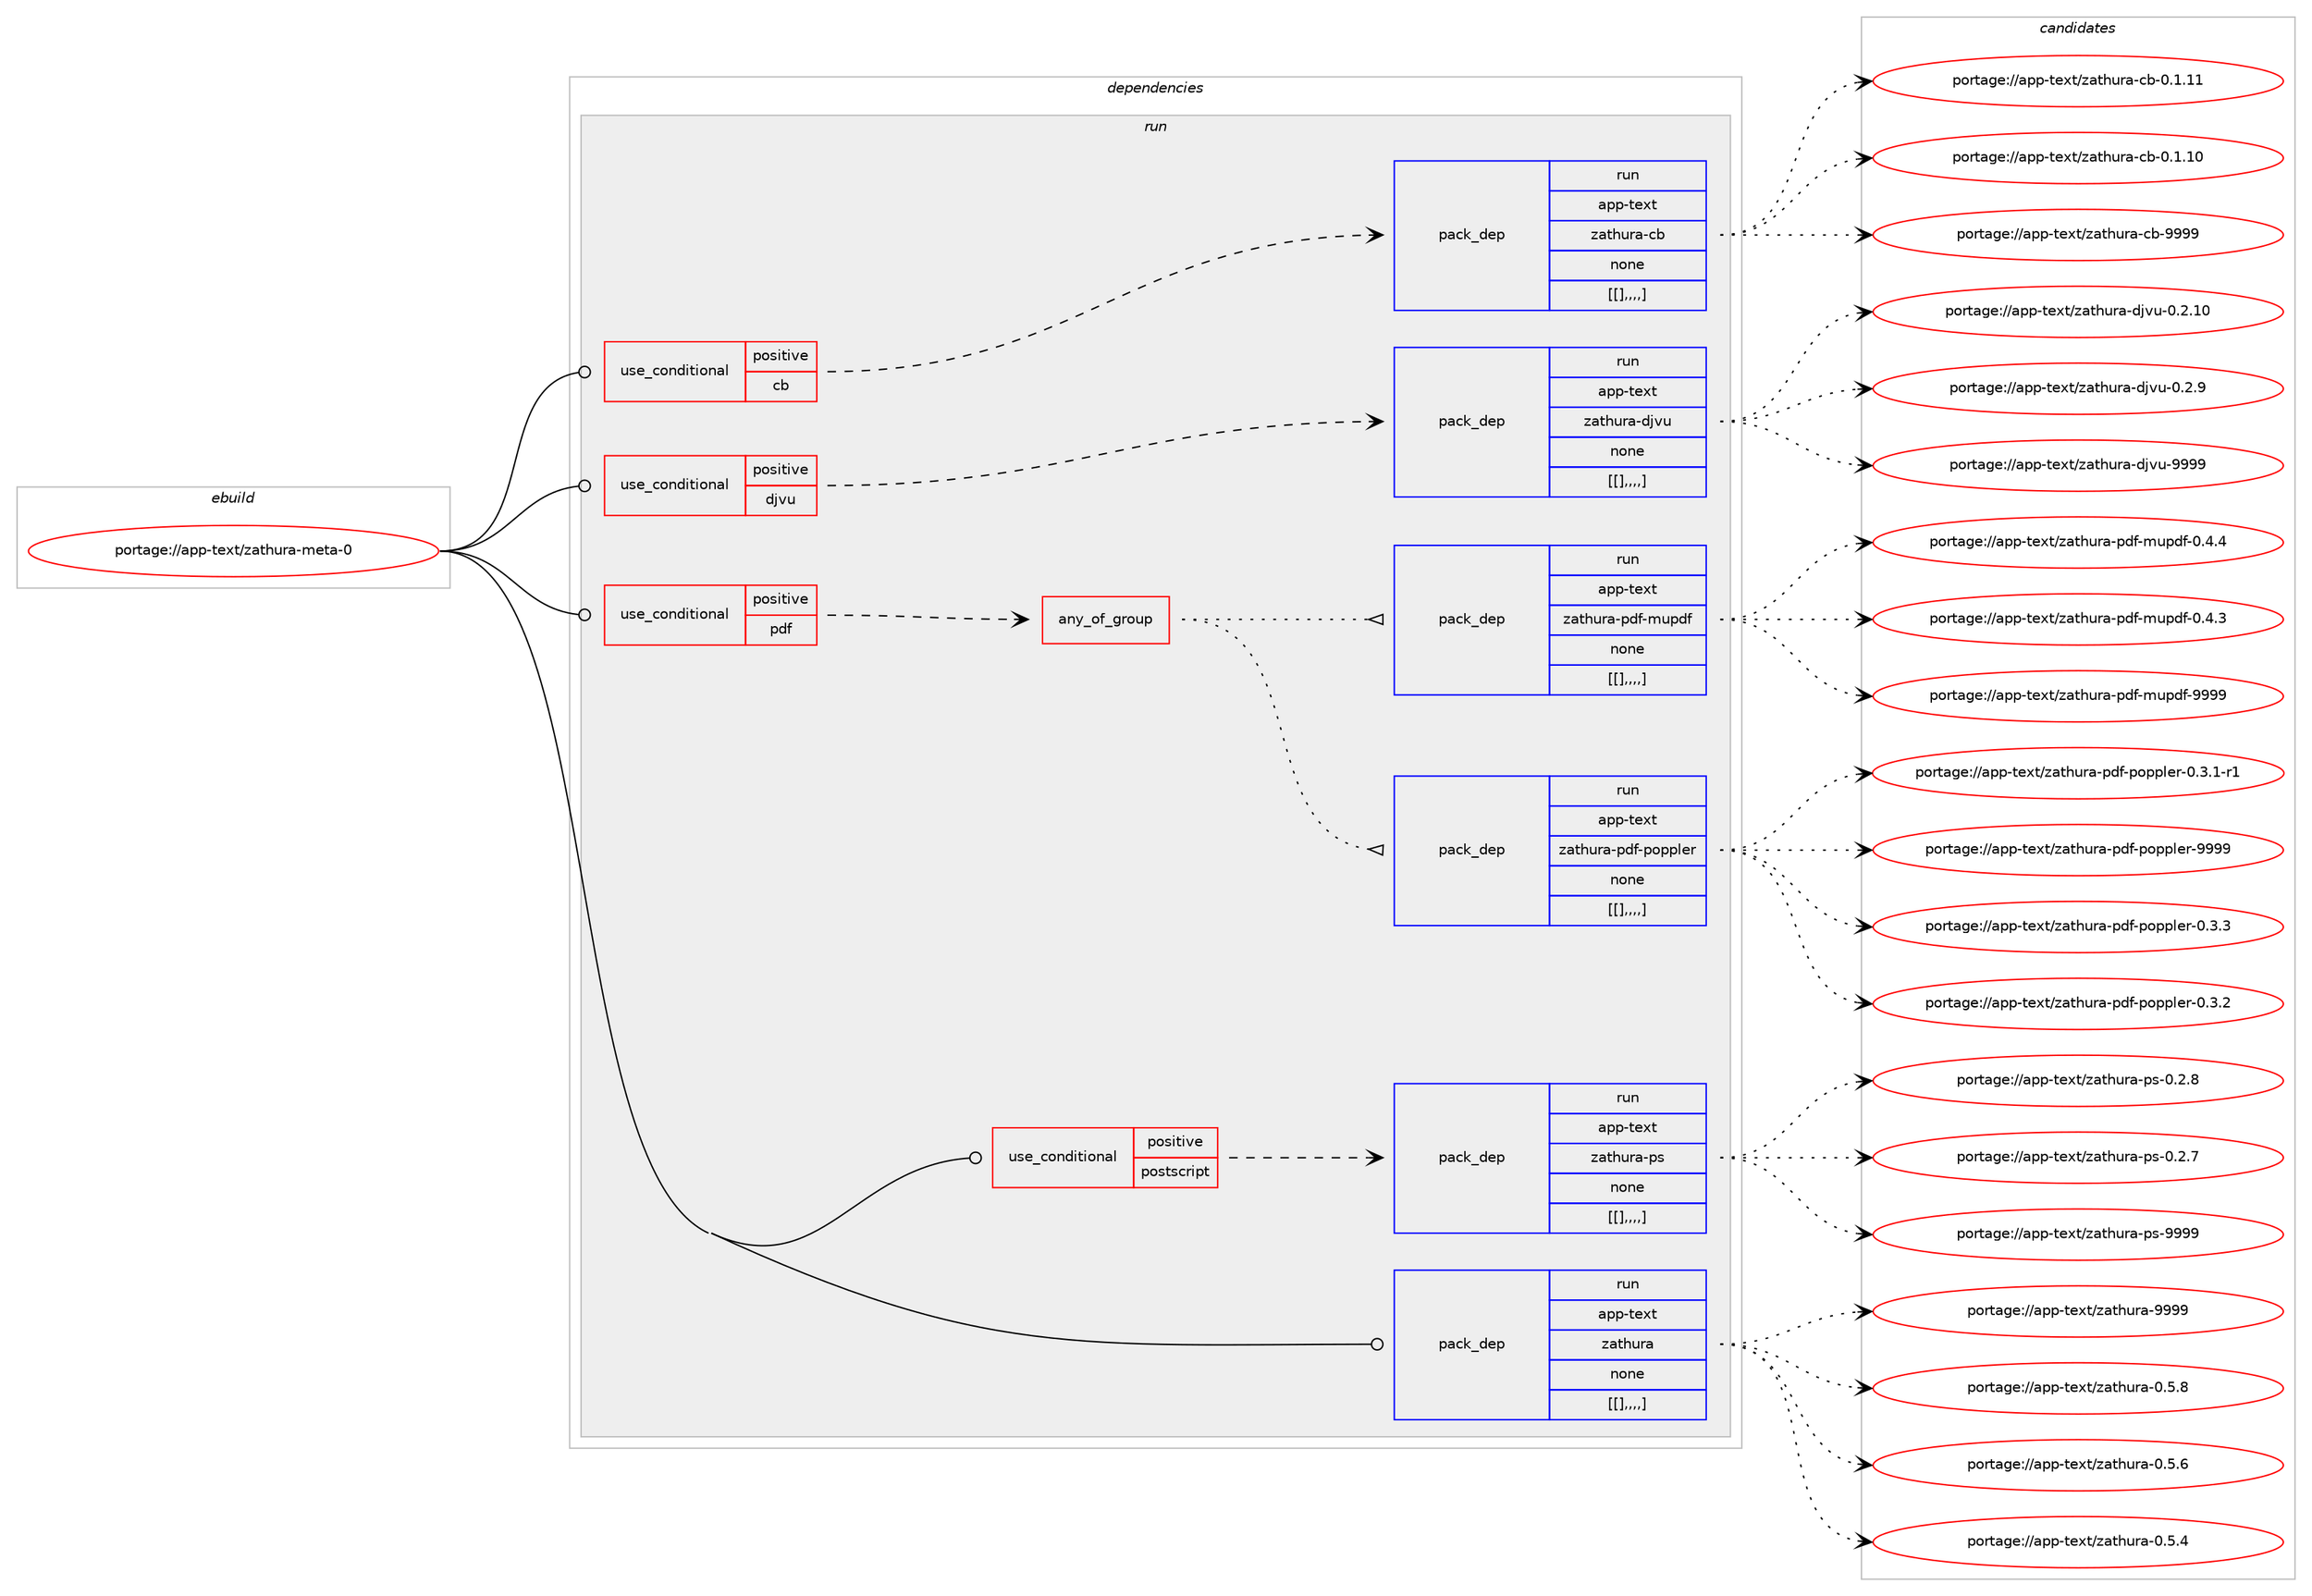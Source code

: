 digraph prolog {

# *************
# Graph options
# *************

newrank=true;
concentrate=true;
compound=true;
graph [rankdir=LR,fontname=Helvetica,fontsize=10,ranksep=1.5];#, ranksep=2.5, nodesep=0.2];
edge  [arrowhead=vee];
node  [fontname=Helvetica,fontsize=10];

# **********
# The ebuild
# **********

subgraph cluster_leftcol {
color=gray;
label=<<i>ebuild</i>>;
id [label="portage://app-text/zathura-meta-0", color=red, width=4, href="../app-text/zathura-meta-0.svg"];
}

# ****************
# The dependencies
# ****************

subgraph cluster_midcol {
color=gray;
label=<<i>dependencies</i>>;
subgraph cluster_compile {
fillcolor="#eeeeee";
style=filled;
label=<<i>compile</i>>;
}
subgraph cluster_compileandrun {
fillcolor="#eeeeee";
style=filled;
label=<<i>compile and run</i>>;
}
subgraph cluster_run {
fillcolor="#eeeeee";
style=filled;
label=<<i>run</i>>;
subgraph cond17573 {
dependency63190 [label=<<TABLE BORDER="0" CELLBORDER="1" CELLSPACING="0" CELLPADDING="4"><TR><TD ROWSPAN="3" CELLPADDING="10">use_conditional</TD></TR><TR><TD>positive</TD></TR><TR><TD>cb</TD></TR></TABLE>>, shape=none, color=red];
subgraph pack45055 {
dependency63254 [label=<<TABLE BORDER="0" CELLBORDER="1" CELLSPACING="0" CELLPADDING="4" WIDTH="220"><TR><TD ROWSPAN="6" CELLPADDING="30">pack_dep</TD></TR><TR><TD WIDTH="110">run</TD></TR><TR><TD>app-text</TD></TR><TR><TD>zathura-cb</TD></TR><TR><TD>none</TD></TR><TR><TD>[[],,,,]</TD></TR></TABLE>>, shape=none, color=blue];
}
dependency63190:e -> dependency63254:w [weight=20,style="dashed",arrowhead="vee"];
}
id:e -> dependency63190:w [weight=20,style="solid",arrowhead="odot"];
subgraph cond17587 {
dependency63275 [label=<<TABLE BORDER="0" CELLBORDER="1" CELLSPACING="0" CELLPADDING="4"><TR><TD ROWSPAN="3" CELLPADDING="10">use_conditional</TD></TR><TR><TD>positive</TD></TR><TR><TD>djvu</TD></TR></TABLE>>, shape=none, color=red];
subgraph pack45107 {
dependency63292 [label=<<TABLE BORDER="0" CELLBORDER="1" CELLSPACING="0" CELLPADDING="4" WIDTH="220"><TR><TD ROWSPAN="6" CELLPADDING="30">pack_dep</TD></TR><TR><TD WIDTH="110">run</TD></TR><TR><TD>app-text</TD></TR><TR><TD>zathura-djvu</TD></TR><TR><TD>none</TD></TR><TR><TD>[[],,,,]</TD></TR></TABLE>>, shape=none, color=blue];
}
dependency63275:e -> dependency63292:w [weight=20,style="dashed",arrowhead="vee"];
}
id:e -> dependency63275:w [weight=20,style="solid",arrowhead="odot"];
subgraph cond17596 {
dependency63320 [label=<<TABLE BORDER="0" CELLBORDER="1" CELLSPACING="0" CELLPADDING="4"><TR><TD ROWSPAN="3" CELLPADDING="10">use_conditional</TD></TR><TR><TD>positive</TD></TR><TR><TD>pdf</TD></TR></TABLE>>, shape=none, color=red];
subgraph any525 {
dependency63356 [label=<<TABLE BORDER="0" CELLBORDER="1" CELLSPACING="0" CELLPADDING="4"><TR><TD CELLPADDING="10">any_of_group</TD></TR></TABLE>>, shape=none, color=red];subgraph pack45224 {
dependency63435 [label=<<TABLE BORDER="0" CELLBORDER="1" CELLSPACING="0" CELLPADDING="4" WIDTH="220"><TR><TD ROWSPAN="6" CELLPADDING="30">pack_dep</TD></TR><TR><TD WIDTH="110">run</TD></TR><TR><TD>app-text</TD></TR><TR><TD>zathura-pdf-poppler</TD></TR><TR><TD>none</TD></TR><TR><TD>[[],,,,]</TD></TR></TABLE>>, shape=none, color=blue];
}
dependency63356:e -> dependency63435:w [weight=20,style="dotted",arrowhead="oinv"];
subgraph pack45227 {
dependency63452 [label=<<TABLE BORDER="0" CELLBORDER="1" CELLSPACING="0" CELLPADDING="4" WIDTH="220"><TR><TD ROWSPAN="6" CELLPADDING="30">pack_dep</TD></TR><TR><TD WIDTH="110">run</TD></TR><TR><TD>app-text</TD></TR><TR><TD>zathura-pdf-mupdf</TD></TR><TR><TD>none</TD></TR><TR><TD>[[],,,,]</TD></TR></TABLE>>, shape=none, color=blue];
}
dependency63356:e -> dependency63452:w [weight=20,style="dotted",arrowhead="oinv"];
}
dependency63320:e -> dependency63356:w [weight=20,style="dashed",arrowhead="vee"];
}
id:e -> dependency63320:w [weight=20,style="solid",arrowhead="odot"];
subgraph cond17621 {
dependency63457 [label=<<TABLE BORDER="0" CELLBORDER="1" CELLSPACING="0" CELLPADDING="4"><TR><TD ROWSPAN="3" CELLPADDING="10">use_conditional</TD></TR><TR><TD>positive</TD></TR><TR><TD>postscript</TD></TR></TABLE>>, shape=none, color=red];
subgraph pack45267 {
dependency63507 [label=<<TABLE BORDER="0" CELLBORDER="1" CELLSPACING="0" CELLPADDING="4" WIDTH="220"><TR><TD ROWSPAN="6" CELLPADDING="30">pack_dep</TD></TR><TR><TD WIDTH="110">run</TD></TR><TR><TD>app-text</TD></TR><TR><TD>zathura-ps</TD></TR><TR><TD>none</TD></TR><TR><TD>[[],,,,]</TD></TR></TABLE>>, shape=none, color=blue];
}
dependency63457:e -> dependency63507:w [weight=20,style="dashed",arrowhead="vee"];
}
id:e -> dependency63457:w [weight=20,style="solid",arrowhead="odot"];
subgraph pack45324 {
dependency63571 [label=<<TABLE BORDER="0" CELLBORDER="1" CELLSPACING="0" CELLPADDING="4" WIDTH="220"><TR><TD ROWSPAN="6" CELLPADDING="30">pack_dep</TD></TR><TR><TD WIDTH="110">run</TD></TR><TR><TD>app-text</TD></TR><TR><TD>zathura</TD></TR><TR><TD>none</TD></TR><TR><TD>[[],,,,]</TD></TR></TABLE>>, shape=none, color=blue];
}
id:e -> dependency63571:w [weight=20,style="solid",arrowhead="odot"];
}
}

# **************
# The candidates
# **************

subgraph cluster_choices {
rank=same;
color=gray;
label=<<i>candidates</i>>;

subgraph choice43375 {
color=black;
nodesep=1;
choice97112112451161011201164712297116104117114974599984557575757 [label="portage://app-text/zathura-cb-9999", color=red, width=4,href="../app-text/zathura-cb-9999.svg"];
choice971121124511610112011647122971161041171149745999845484649464949 [label="portage://app-text/zathura-cb-0.1.11", color=red, width=4,href="../app-text/zathura-cb-0.1.11.svg"];
choice971121124511610112011647122971161041171149745999845484649464948 [label="portage://app-text/zathura-cb-0.1.10", color=red, width=4,href="../app-text/zathura-cb-0.1.10.svg"];
dependency63254:e -> choice97112112451161011201164712297116104117114974599984557575757:w [style=dotted,weight="100"];
dependency63254:e -> choice971121124511610112011647122971161041171149745999845484649464949:w [style=dotted,weight="100"];
dependency63254:e -> choice971121124511610112011647122971161041171149745999845484649464948:w [style=dotted,weight="100"];
}
subgraph choice43403 {
color=black;
nodesep=1;
choice9711211245116101120116471229711610411711497451001061181174557575757 [label="portage://app-text/zathura-djvu-9999", color=red, width=4,href="../app-text/zathura-djvu-9999.svg"];
choice97112112451161011201164712297116104117114974510010611811745484650464948 [label="portage://app-text/zathura-djvu-0.2.10", color=red, width=4,href="../app-text/zathura-djvu-0.2.10.svg"];
choice971121124511610112011647122971161041171149745100106118117454846504657 [label="portage://app-text/zathura-djvu-0.2.9", color=red, width=4,href="../app-text/zathura-djvu-0.2.9.svg"];
dependency63292:e -> choice9711211245116101120116471229711610411711497451001061181174557575757:w [style=dotted,weight="100"];
dependency63292:e -> choice97112112451161011201164712297116104117114974510010611811745484650464948:w [style=dotted,weight="100"];
dependency63292:e -> choice971121124511610112011647122971161041171149745100106118117454846504657:w [style=dotted,weight="100"];
}
subgraph choice43409 {
color=black;
nodesep=1;
choice971121124511610112011647122971161041171149745112100102451121111121121081011144557575757 [label="portage://app-text/zathura-pdf-poppler-9999", color=red, width=4,href="../app-text/zathura-pdf-poppler-9999.svg"];
choice97112112451161011201164712297116104117114974511210010245112111112112108101114454846514651 [label="portage://app-text/zathura-pdf-poppler-0.3.3", color=red, width=4,href="../app-text/zathura-pdf-poppler-0.3.3.svg"];
choice97112112451161011201164712297116104117114974511210010245112111112112108101114454846514650 [label="portage://app-text/zathura-pdf-poppler-0.3.2", color=red, width=4,href="../app-text/zathura-pdf-poppler-0.3.2.svg"];
choice971121124511610112011647122971161041171149745112100102451121111121121081011144548465146494511449 [label="portage://app-text/zathura-pdf-poppler-0.3.1-r1", color=red, width=4,href="../app-text/zathura-pdf-poppler-0.3.1-r1.svg"];
dependency63435:e -> choice971121124511610112011647122971161041171149745112100102451121111121121081011144557575757:w [style=dotted,weight="100"];
dependency63435:e -> choice97112112451161011201164712297116104117114974511210010245112111112112108101114454846514651:w [style=dotted,weight="100"];
dependency63435:e -> choice97112112451161011201164712297116104117114974511210010245112111112112108101114454846514650:w [style=dotted,weight="100"];
dependency63435:e -> choice971121124511610112011647122971161041171149745112100102451121111121121081011144548465146494511449:w [style=dotted,weight="100"];
}
subgraph choice43420 {
color=black;
nodesep=1;
choice971121124511610112011647122971161041171149745112100102451091171121001024557575757 [label="portage://app-text/zathura-pdf-mupdf-9999", color=red, width=4,href="../app-text/zathura-pdf-mupdf-9999.svg"];
choice97112112451161011201164712297116104117114974511210010245109117112100102454846524652 [label="portage://app-text/zathura-pdf-mupdf-0.4.4", color=red, width=4,href="../app-text/zathura-pdf-mupdf-0.4.4.svg"];
choice97112112451161011201164712297116104117114974511210010245109117112100102454846524651 [label="portage://app-text/zathura-pdf-mupdf-0.4.3", color=red, width=4,href="../app-text/zathura-pdf-mupdf-0.4.3.svg"];
dependency63452:e -> choice971121124511610112011647122971161041171149745112100102451091171121001024557575757:w [style=dotted,weight="100"];
dependency63452:e -> choice97112112451161011201164712297116104117114974511210010245109117112100102454846524652:w [style=dotted,weight="100"];
dependency63452:e -> choice97112112451161011201164712297116104117114974511210010245109117112100102454846524651:w [style=dotted,weight="100"];
}
subgraph choice43452 {
color=black;
nodesep=1;
choice9711211245116101120116471229711610411711497451121154557575757 [label="portage://app-text/zathura-ps-9999", color=red, width=4,href="../app-text/zathura-ps-9999.svg"];
choice971121124511610112011647122971161041171149745112115454846504656 [label="portage://app-text/zathura-ps-0.2.8", color=red, width=4,href="../app-text/zathura-ps-0.2.8.svg"];
choice971121124511610112011647122971161041171149745112115454846504655 [label="portage://app-text/zathura-ps-0.2.7", color=red, width=4,href="../app-text/zathura-ps-0.2.7.svg"];
dependency63507:e -> choice9711211245116101120116471229711610411711497451121154557575757:w [style=dotted,weight="100"];
dependency63507:e -> choice971121124511610112011647122971161041171149745112115454846504656:w [style=dotted,weight="100"];
dependency63507:e -> choice971121124511610112011647122971161041171149745112115454846504655:w [style=dotted,weight="100"];
}
subgraph choice43461 {
color=black;
nodesep=1;
choice97112112451161011201164712297116104117114974557575757 [label="portage://app-text/zathura-9999", color=red, width=4,href="../app-text/zathura-9999.svg"];
choice9711211245116101120116471229711610411711497454846534656 [label="portage://app-text/zathura-0.5.8", color=red, width=4,href="../app-text/zathura-0.5.8.svg"];
choice9711211245116101120116471229711610411711497454846534654 [label="portage://app-text/zathura-0.5.6", color=red, width=4,href="../app-text/zathura-0.5.6.svg"];
choice9711211245116101120116471229711610411711497454846534652 [label="portage://app-text/zathura-0.5.4", color=red, width=4,href="../app-text/zathura-0.5.4.svg"];
dependency63571:e -> choice97112112451161011201164712297116104117114974557575757:w [style=dotted,weight="100"];
dependency63571:e -> choice9711211245116101120116471229711610411711497454846534656:w [style=dotted,weight="100"];
dependency63571:e -> choice9711211245116101120116471229711610411711497454846534654:w [style=dotted,weight="100"];
dependency63571:e -> choice9711211245116101120116471229711610411711497454846534652:w [style=dotted,weight="100"];
}
}

}
